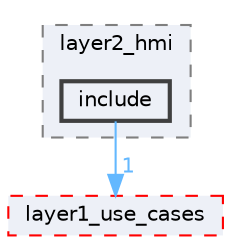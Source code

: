 digraph "lib/layer2_hmi/include"
{
 // LATEX_PDF_SIZE
  bgcolor="transparent";
  edge [fontname=Helvetica,fontsize=10,labelfontname=Helvetica,labelfontsize=10];
  node [fontname=Helvetica,fontsize=10,shape=box,height=0.2,width=0.4];
  compound=true
  subgraph clusterdir_a647c64d7ac458a08d86dd39ddd46fd3 {
    graph [ bgcolor="#edf0f7", pencolor="grey50", label="layer2_hmi", fontname=Helvetica,fontsize=10 style="filled,dashed", URL="dir_a647c64d7ac458a08d86dd39ddd46fd3.xhtml",tooltip=""]
  dir_5cc884592035fcf1f8f92921114afb76 [label="include", fillcolor="#edf0f7", color="grey25", style="filled,bold", URL="dir_5cc884592035fcf1f8f92921114afb76.xhtml",tooltip=""];
  }
  dir_bc8d9efccb68c9442e5dc466270ac2ea [label="layer1_use_cases", fillcolor="#edf0f7", color="red", style="filled,dashed", URL="dir_bc8d9efccb68c9442e5dc466270ac2ea.xhtml",tooltip=""];
  dir_5cc884592035fcf1f8f92921114afb76->dir_bc8d9efccb68c9442e5dc466270ac2ea [headlabel="1", labeldistance=1.5 headhref="dir_000002_000004.xhtml" href="dir_000002_000004.xhtml" color="steelblue1" fontcolor="steelblue1"];
}
